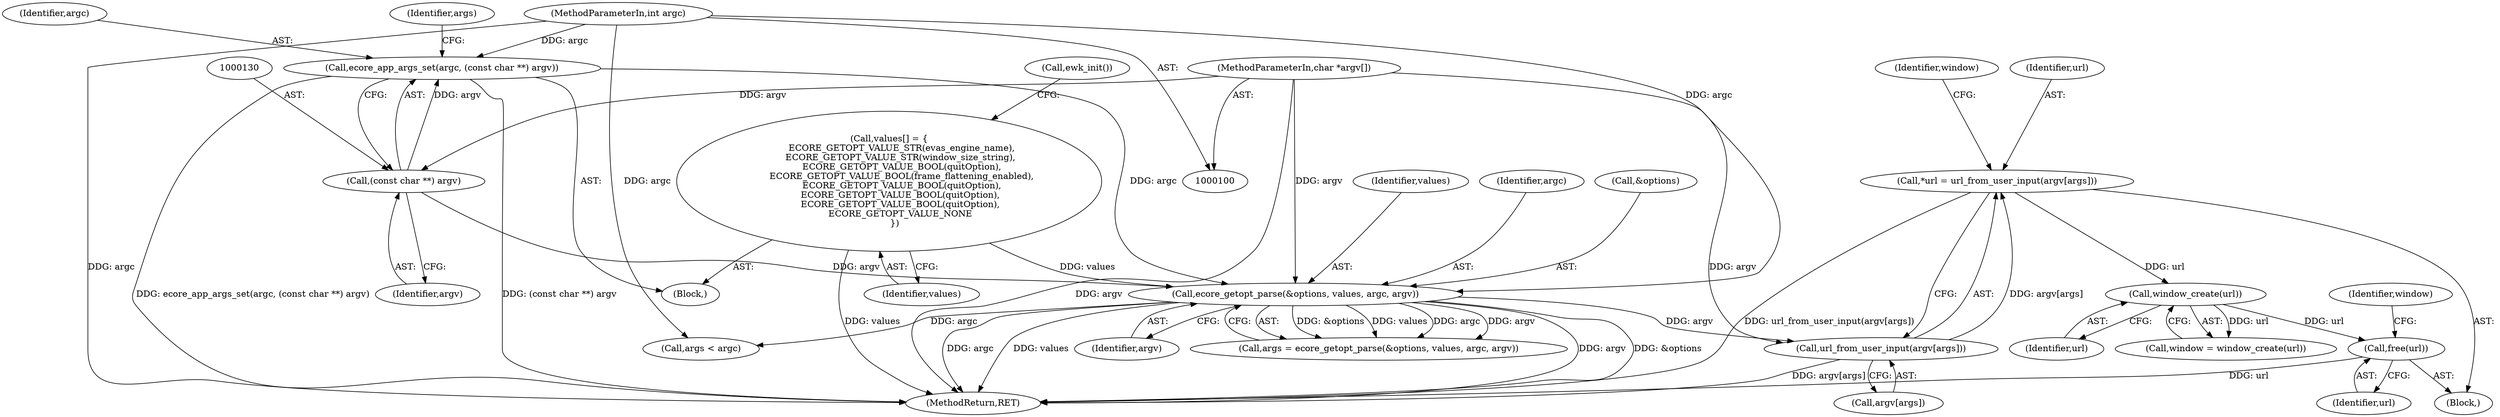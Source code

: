 digraph "0_Chrome_46afbe7f7f55280947e9c06c429a68983ba9d8dd@API" {
"1000196" [label="(Call,free(url))"];
"1000194" [label="(Call,window_create(url))"];
"1000186" [label="(Call,*url = url_from_user_input(argv[args]))"];
"1000188" [label="(Call,url_from_user_input(argv[args]))"];
"1000134" [label="(Call,ecore_getopt_parse(&options, values, argc, argv))"];
"1000118" [label="(Call,values[] = {\n         ECORE_GETOPT_VALUE_STR(evas_engine_name),\n        ECORE_GETOPT_VALUE_STR(window_size_string),\n         ECORE_GETOPT_VALUE_BOOL(quitOption),\n         ECORE_GETOPT_VALUE_BOOL(frame_flattening_enabled),\n         ECORE_GETOPT_VALUE_BOOL(quitOption),\n        ECORE_GETOPT_VALUE_BOOL(quitOption),\n        ECORE_GETOPT_VALUE_BOOL(quitOption),\n        ECORE_GETOPT_VALUE_NONE\n    })"];
"1000127" [label="(Call,ecore_app_args_set(argc, (const char **) argv))"];
"1000101" [label="(MethodParameterIn,int argc)"];
"1000129" [label="(Call,(const char **) argv)"];
"1000102" [label="(MethodParameterIn,char *argv[])"];
"1000193" [label="(Identifier,window)"];
"1000186" [label="(Call,*url = url_from_user_input(argv[args]))"];
"1000197" [label="(Identifier,url)"];
"1000103" [label="(Block,)"];
"1000205" [label="(Identifier,window)"];
"1000127" [label="(Call,ecore_app_args_set(argc, (const char **) argv))"];
"1000134" [label="(Call,ecore_getopt_parse(&options, values, argc, argv))"];
"1000137" [label="(Identifier,values)"];
"1000192" [label="(Call,window = window_create(url))"];
"1000138" [label="(Identifier,argc)"];
"1000133" [label="(Identifier,args)"];
"1000101" [label="(MethodParameterIn,int argc)"];
"1000194" [label="(Call,window_create(url))"];
"1000131" [label="(Identifier,argv)"];
"1000132" [label="(Call,args = ecore_getopt_parse(&options, values, argc, argv))"];
"1000102" [label="(MethodParameterIn,char *argv[])"];
"1000189" [label="(Call,argv[args])"];
"1000184" [label="(Block,)"];
"1000129" [label="(Call,(const char **) argv)"];
"1000135" [label="(Call,&options)"];
"1000139" [label="(Identifier,argv)"];
"1000119" [label="(Identifier,values)"];
"1000195" [label="(Identifier,url)"];
"1000128" [label="(Identifier,argc)"];
"1000220" [label="(MethodReturn,RET)"];
"1000188" [label="(Call,url_from_user_input(argv[args]))"];
"1000122" [label="(Call,ewk_init())"];
"1000181" [label="(Call,args < argc)"];
"1000187" [label="(Identifier,url)"];
"1000118" [label="(Call,values[] = {\n         ECORE_GETOPT_VALUE_STR(evas_engine_name),\n        ECORE_GETOPT_VALUE_STR(window_size_string),\n         ECORE_GETOPT_VALUE_BOOL(quitOption),\n         ECORE_GETOPT_VALUE_BOOL(frame_flattening_enabled),\n         ECORE_GETOPT_VALUE_BOOL(quitOption),\n        ECORE_GETOPT_VALUE_BOOL(quitOption),\n        ECORE_GETOPT_VALUE_BOOL(quitOption),\n        ECORE_GETOPT_VALUE_NONE\n    })"];
"1000196" [label="(Call,free(url))"];
"1000196" -> "1000184"  [label="AST: "];
"1000196" -> "1000197"  [label="CFG: "];
"1000197" -> "1000196"  [label="AST: "];
"1000205" -> "1000196"  [label="CFG: "];
"1000196" -> "1000220"  [label="DDG: url"];
"1000194" -> "1000196"  [label="DDG: url"];
"1000194" -> "1000192"  [label="AST: "];
"1000194" -> "1000195"  [label="CFG: "];
"1000195" -> "1000194"  [label="AST: "];
"1000192" -> "1000194"  [label="CFG: "];
"1000194" -> "1000192"  [label="DDG: url"];
"1000186" -> "1000194"  [label="DDG: url"];
"1000186" -> "1000184"  [label="AST: "];
"1000186" -> "1000188"  [label="CFG: "];
"1000187" -> "1000186"  [label="AST: "];
"1000188" -> "1000186"  [label="AST: "];
"1000193" -> "1000186"  [label="CFG: "];
"1000186" -> "1000220"  [label="DDG: url_from_user_input(argv[args])"];
"1000188" -> "1000186"  [label="DDG: argv[args]"];
"1000188" -> "1000189"  [label="CFG: "];
"1000189" -> "1000188"  [label="AST: "];
"1000188" -> "1000220"  [label="DDG: argv[args]"];
"1000134" -> "1000188"  [label="DDG: argv"];
"1000102" -> "1000188"  [label="DDG: argv"];
"1000134" -> "1000132"  [label="AST: "];
"1000134" -> "1000139"  [label="CFG: "];
"1000135" -> "1000134"  [label="AST: "];
"1000137" -> "1000134"  [label="AST: "];
"1000138" -> "1000134"  [label="AST: "];
"1000139" -> "1000134"  [label="AST: "];
"1000132" -> "1000134"  [label="CFG: "];
"1000134" -> "1000220"  [label="DDG: argv"];
"1000134" -> "1000220"  [label="DDG: &options"];
"1000134" -> "1000220"  [label="DDG: argc"];
"1000134" -> "1000220"  [label="DDG: values"];
"1000134" -> "1000132"  [label="DDG: &options"];
"1000134" -> "1000132"  [label="DDG: values"];
"1000134" -> "1000132"  [label="DDG: argc"];
"1000134" -> "1000132"  [label="DDG: argv"];
"1000118" -> "1000134"  [label="DDG: values"];
"1000127" -> "1000134"  [label="DDG: argc"];
"1000101" -> "1000134"  [label="DDG: argc"];
"1000129" -> "1000134"  [label="DDG: argv"];
"1000102" -> "1000134"  [label="DDG: argv"];
"1000134" -> "1000181"  [label="DDG: argc"];
"1000118" -> "1000103"  [label="AST: "];
"1000118" -> "1000119"  [label="CFG: "];
"1000119" -> "1000118"  [label="AST: "];
"1000122" -> "1000118"  [label="CFG: "];
"1000118" -> "1000220"  [label="DDG: values"];
"1000127" -> "1000103"  [label="AST: "];
"1000127" -> "1000129"  [label="CFG: "];
"1000128" -> "1000127"  [label="AST: "];
"1000129" -> "1000127"  [label="AST: "];
"1000133" -> "1000127"  [label="CFG: "];
"1000127" -> "1000220"  [label="DDG: (const char **) argv"];
"1000127" -> "1000220"  [label="DDG: ecore_app_args_set(argc, (const char **) argv)"];
"1000101" -> "1000127"  [label="DDG: argc"];
"1000129" -> "1000127"  [label="DDG: argv"];
"1000101" -> "1000100"  [label="AST: "];
"1000101" -> "1000220"  [label="DDG: argc"];
"1000101" -> "1000181"  [label="DDG: argc"];
"1000129" -> "1000131"  [label="CFG: "];
"1000130" -> "1000129"  [label="AST: "];
"1000131" -> "1000129"  [label="AST: "];
"1000102" -> "1000129"  [label="DDG: argv"];
"1000102" -> "1000100"  [label="AST: "];
"1000102" -> "1000220"  [label="DDG: argv"];
}
